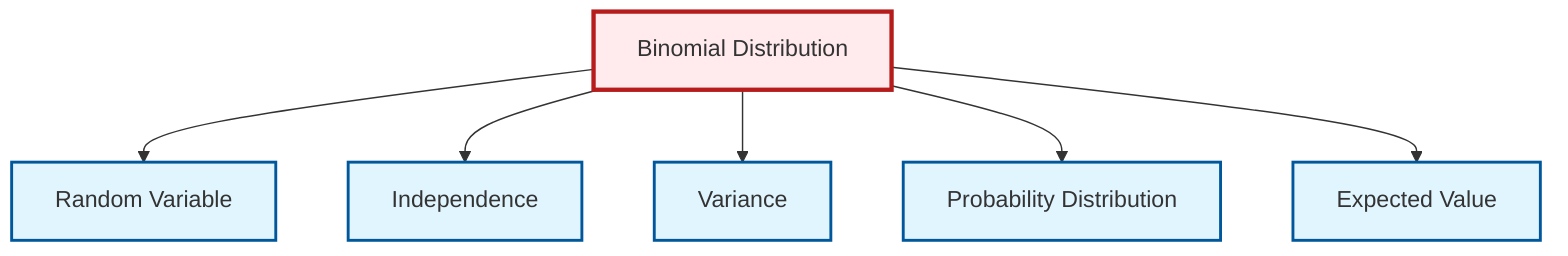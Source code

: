 graph TD
    classDef definition fill:#e1f5fe,stroke:#01579b,stroke-width:2px
    classDef theorem fill:#f3e5f5,stroke:#4a148c,stroke-width:2px
    classDef axiom fill:#fff3e0,stroke:#e65100,stroke-width:2px
    classDef example fill:#e8f5e9,stroke:#1b5e20,stroke-width:2px
    classDef current fill:#ffebee,stroke:#b71c1c,stroke-width:3px
    def-expectation["Expected Value"]:::definition
    def-variance["Variance"]:::definition
    def-random-variable["Random Variable"]:::definition
    def-independence["Independence"]:::definition
    def-probability-distribution["Probability Distribution"]:::definition
    def-binomial-distribution["Binomial Distribution"]:::definition
    def-binomial-distribution --> def-random-variable
    def-binomial-distribution --> def-independence
    def-binomial-distribution --> def-variance
    def-binomial-distribution --> def-probability-distribution
    def-binomial-distribution --> def-expectation
    class def-binomial-distribution current